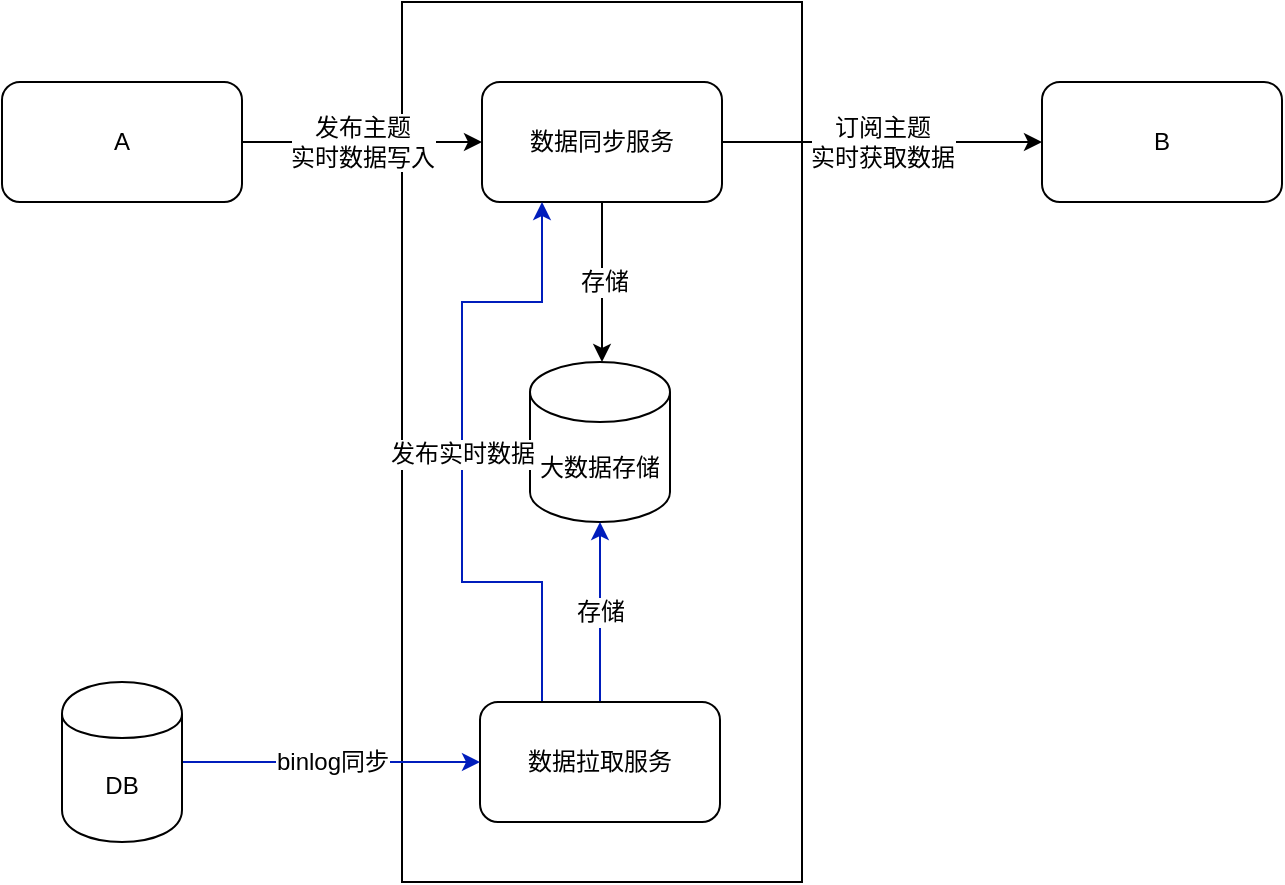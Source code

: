 <mxfile version="13.9.9" type="device"><diagram id="cTgDgX14xikcMWw0g8CN" name="第 1 页"><mxGraphModel dx="905" dy="672" grid="1" gridSize="10" guides="1" tooltips="1" connect="1" arrows="1" fold="1" page="1" pageScale="1" pageWidth="827" pageHeight="1169" math="0" shadow="0"><root><mxCell id="0"/><mxCell id="1" parent="0"/><mxCell id="xF1rdSyoxAT8YF1817bv-9" value="" style="rounded=0;whiteSpace=wrap;html=1;fontSize=12;" parent="1" vertex="1"><mxGeometry x="280" y="120" width="200" height="440" as="geometry"/></mxCell><mxCell id="xF1rdSyoxAT8YF1817bv-3" value="发布主题&lt;br style=&quot;font-size: 12px;&quot;&gt;实时数据写入" style="edgeStyle=orthogonalEdgeStyle;rounded=0;orthogonalLoop=1;jettySize=auto;html=1;fontSize=12;" parent="1" source="xF1rdSyoxAT8YF1817bv-1" target="xF1rdSyoxAT8YF1817bv-2" edge="1"><mxGeometry relative="1" as="geometry"/></mxCell><mxCell id="xF1rdSyoxAT8YF1817bv-1" value="A" style="rounded=1;whiteSpace=wrap;html=1;fontSize=12;" parent="1" vertex="1"><mxGeometry x="80" y="160" width="120" height="60" as="geometry"/></mxCell><mxCell id="xF1rdSyoxAT8YF1817bv-5" value="订阅主题&lt;br style=&quot;font-size: 12px;&quot;&gt;实时获取数据" style="edgeStyle=orthogonalEdgeStyle;rounded=0;orthogonalLoop=1;jettySize=auto;html=1;fontSize=12;" parent="1" source="xF1rdSyoxAT8YF1817bv-2" target="xF1rdSyoxAT8YF1817bv-4" edge="1"><mxGeometry relative="1" as="geometry"/></mxCell><mxCell id="xF1rdSyoxAT8YF1817bv-7" value="存储" style="edgeStyle=orthogonalEdgeStyle;rounded=0;orthogonalLoop=1;jettySize=auto;html=1;fontSize=12;" parent="1" source="xF1rdSyoxAT8YF1817bv-2" edge="1"><mxGeometry relative="1" as="geometry"><mxPoint x="380" y="300" as="targetPoint"/></mxGeometry></mxCell><mxCell id="xF1rdSyoxAT8YF1817bv-2" value="数据同步服务" style="whiteSpace=wrap;html=1;rounded=1;fontSize=12;" parent="1" vertex="1"><mxGeometry x="320" y="160" width="120" height="60" as="geometry"/></mxCell><mxCell id="xF1rdSyoxAT8YF1817bv-4" value="B" style="whiteSpace=wrap;html=1;rounded=1;fontSize=12;" parent="1" vertex="1"><mxGeometry x="600" y="160" width="120" height="60" as="geometry"/></mxCell><mxCell id="xF1rdSyoxAT8YF1817bv-8" value="大数据存储" style="shape=cylinder3;whiteSpace=wrap;html=1;boundedLbl=1;backgroundOutline=1;size=15;fontSize=12;" parent="1" vertex="1"><mxGeometry x="344" y="300" width="70" height="80" as="geometry"/></mxCell><mxCell id="xF1rdSyoxAT8YF1817bv-13" value="存储" style="edgeStyle=orthogonalEdgeStyle;rounded=0;orthogonalLoop=1;jettySize=auto;html=1;exitX=0.5;exitY=0;exitDx=0;exitDy=0;entryX=0.5;entryY=1;entryDx=0;entryDy=0;entryPerimeter=0;fontSize=12;fillColor=#0050ef;strokeColor=#001DBC;" parent="1" source="xF1rdSyoxAT8YF1817bv-10" target="xF1rdSyoxAT8YF1817bv-8" edge="1"><mxGeometry relative="1" as="geometry"/></mxCell><mxCell id="xF1rdSyoxAT8YF1817bv-14" value="发布实时数据" style="edgeStyle=orthogonalEdgeStyle;rounded=0;orthogonalLoop=1;jettySize=auto;html=1;exitX=0.25;exitY=0;exitDx=0;exitDy=0;entryX=0.25;entryY=1;entryDx=0;entryDy=0;fontSize=12;jumpStyle=none;fillColor=#0050ef;strokeColor=#001DBC;" parent="1" source="xF1rdSyoxAT8YF1817bv-10" target="xF1rdSyoxAT8YF1817bv-2" edge="1"><mxGeometry relative="1" as="geometry"><Array as="points"><mxPoint x="350" y="470"/><mxPoint x="350" y="410"/><mxPoint x="310" y="410"/><mxPoint x="310" y="270"/><mxPoint x="350" y="270"/></Array></mxGeometry></mxCell><mxCell id="xF1rdSyoxAT8YF1817bv-10" value="数据拉取服务" style="rounded=1;whiteSpace=wrap;html=1;fontSize=12;" parent="1" vertex="1"><mxGeometry x="319" y="470" width="120" height="60" as="geometry"/></mxCell><mxCell id="xF1rdSyoxAT8YF1817bv-12" value="binlog同步" style="edgeStyle=orthogonalEdgeStyle;rounded=0;orthogonalLoop=1;jettySize=auto;html=1;entryX=0;entryY=0.5;entryDx=0;entryDy=0;fontSize=12;exitX=1;exitY=0.5;exitDx=0;exitDy=0;fillColor=#0050ef;strokeColor=#001DBC;" parent="1" source="xF1rdSyoxAT8YF1817bv-15" target="xF1rdSyoxAT8YF1817bv-10" edge="1"><mxGeometry relative="1" as="geometry"><mxPoint x="200" y="500" as="sourcePoint"/></mxGeometry></mxCell><mxCell id="xF1rdSyoxAT8YF1817bv-15" value="DB" style="shape=cylinder;whiteSpace=wrap;html=1;boundedLbl=1;backgroundOutline=1;rounded=1;" parent="1" vertex="1"><mxGeometry x="110" y="460" width="60" height="80" as="geometry"/></mxCell></root></mxGraphModel></diagram></mxfile>